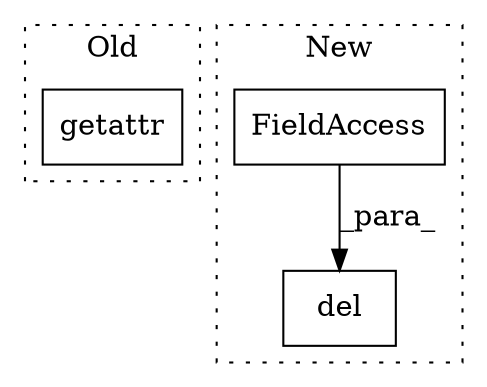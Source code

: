 digraph G {
subgraph cluster0 {
1 [label="getattr" a="32" s="4998,5013" l="8,1" shape="box"];
label = "Old";
style="dotted";
}
subgraph cluster1 {
2 [label="del" a="32" s="5726,5740" l="4,1" shape="box"];
3 [label="FieldAccess" a="22" s="5730" l="10" shape="box"];
label = "New";
style="dotted";
}
3 -> 2 [label="_para_"];
}